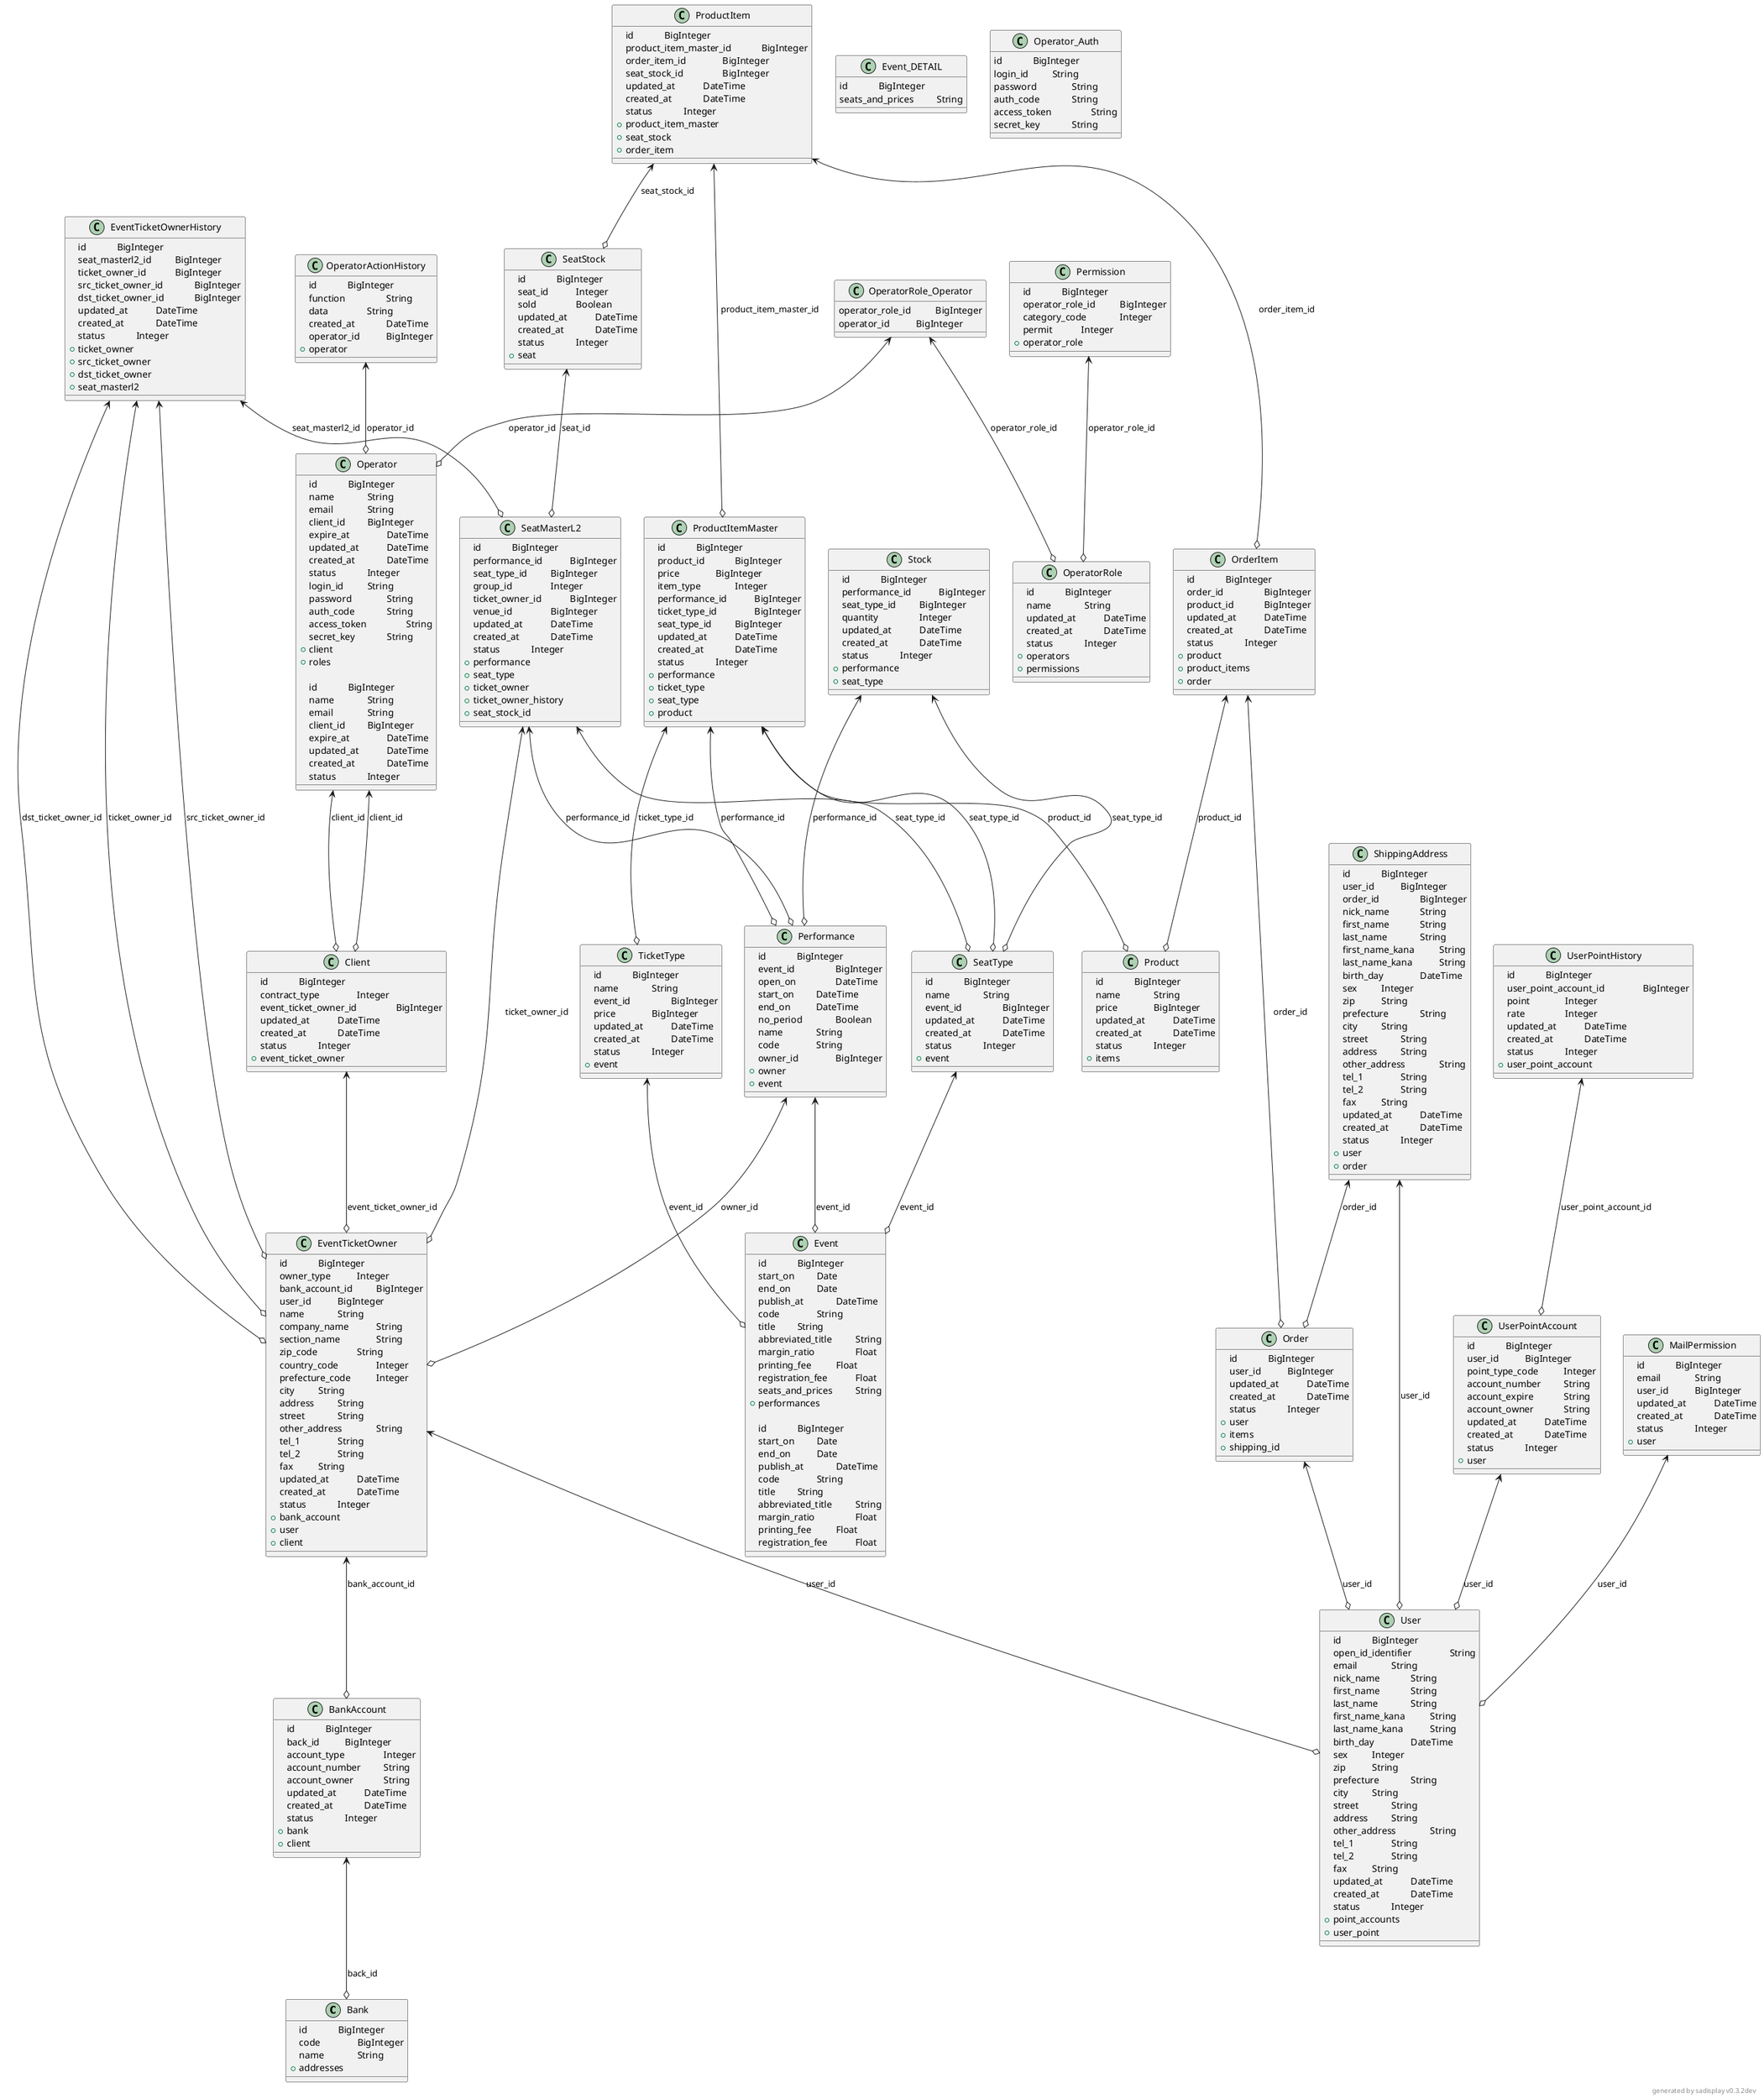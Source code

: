 @startuml
Class Bank {
	id 		BigInteger
	code 		BigInteger
	name 		String
	+		addresses

}

Class BankAccount {
	id 		BigInteger
	back_id 		BigInteger
	account_type 		Integer
	account_number 		String
	account_owner 		String
	updated_at 		DateTime
	created_at 		DateTime
	status 		Integer
	+		bank
	+		client

}

Class Client {
	id 		BigInteger
	contract_type 		Integer
	event_ticket_owner_id 		BigInteger
	updated_at 		DateTime
	created_at 		DateTime
	status 		Integer
	+		event_ticket_owner

}

Class Event {
	id 		BigInteger
	start_on 		Date
	end_on 		Date
	publish_at 		DateTime
	code 		String
	title 		String
	abbreviated_title 		String
	margin_ratio 		Float
	printing_fee 		Float
	registration_fee 		Float
	seats_and_prices 		String
	+		performances

}

Class EventTicketOwner {
	id 		BigInteger
	owner_type 		Integer
	bank_account_id 		BigInteger
	user_id 		BigInteger
	name 		String
	company_name 		String
	section_name 		String
	zip_code 		String
	country_code 		Integer
	prefecture_code 		Integer
	city 		String
	address 		String
	street 		String
	other_address 		String
	tel_1 		String
	tel_2 		String
	fax 		String
	updated_at 		DateTime
	created_at 		DateTime
	status 		Integer
	+		bank_account
	+		user
	+		client

}

Class EventTicketOwnerHistory {
	id 		BigInteger
	seat_masterl2_id 		BigInteger
	ticket_owner_id 		BigInteger
	src_ticket_owner_id 		BigInteger
	dst_ticket_owner_id 		BigInteger
	updated_at 		DateTime
	created_at 		DateTime
	status 		Integer
	+		ticket_owner
	+		src_ticket_owner
	+		dst_ticket_owner
	+		seat_masterl2

}

Class MailPermission {
	id 		BigInteger
	email 		String
	user_id 		BigInteger
	updated_at 		DateTime
	created_at 		DateTime
	status 		Integer
	+		user

}

Class Operator {
	id 		BigInteger
	name 		String
	email 		String
	client_id 		BigInteger
	expire_at 		DateTime
	updated_at 		DateTime
	created_at 		DateTime
	status 		Integer
	login_id 		String
	password 		String
	auth_code 		String
	access_token 		String
	secret_key 		String
	+		client
	+		roles

}

Class OperatorActionHistory {
	id 		BigInteger
	function 		String
	data 		String
	created_at 		DateTime
	operator_id 		BigInteger
	+		operator

}

Class OperatorRole {
	id 		BigInteger
	name 		String
	updated_at 		DateTime
	created_at 		DateTime
	status 		Integer
	+		operators
	+		permissions

}

Class Order {
	id 		BigInteger
	user_id 		BigInteger
	updated_at 		DateTime
	created_at 		DateTime
	status 		Integer
	+		user
	+		items
	+		shipping_id

}

Class OrderItem {
	id 		BigInteger
	order_id 		BigInteger
	product_id 		BigInteger
	updated_at 		DateTime
	created_at 		DateTime
	status 		Integer
	+		product
	+		product_items
	+		order

}

Class Performance {
	id 		BigInteger
	event_id 		BigInteger
	open_on 		DateTime
	start_on 		DateTime
	end_on 		DateTime
	no_period 		Boolean
	name 		String
	code 		String
	owner_id 		BigInteger
	+		owner
	+		event

}

Class Permission {
	id 		BigInteger
	operator_role_id 		BigInteger
	category_code 		Integer
	permit 		Integer
	+		operator_role

}

Class Product {
	id 		BigInteger
	name 		String
	price 		BigInteger
	updated_at 		DateTime
	created_at 		DateTime
	status 		Integer
	+		items

}

Class ProductItem {
	id 		BigInteger
	product_item_master_id 		BigInteger
	order_item_id 		BigInteger
	seat_stock_id 		BigInteger
	updated_at 		DateTime
	created_at 		DateTime
	status 		Integer
	+		product_item_master
	+		seat_stock
	+		order_item

}

Class ProductItemMaster {
	id 		BigInteger
	product_id 		BigInteger
	price 		BigInteger
	item_type 		Integer
	performance_id 		BigInteger
	ticket_type_id 		BigInteger
	seat_type_id 		BigInteger
	updated_at 		DateTime
	created_at 		DateTime
	status 		Integer
	+		performance
	+		ticket_type
	+		seat_type
	+		product

}

Class SeatMasterL2 {
	id 		BigInteger
	performance_id 		BigInteger
	seat_type_id 		BigInteger
	group_id 		Integer
	ticket_owner_id 		BigInteger
	venue_id 		BigInteger
	updated_at 		DateTime
	created_at 		DateTime
	status 		Integer
	+		performance
	+		seat_type
	+		ticket_owner
	+		ticket_owner_history
	+		seat_stock_id

}

Class SeatStock {
	id 		BigInteger
	seat_id 		Integer
	sold 		Boolean
	updated_at 		DateTime
	created_at 		DateTime
	status 		Integer
	+		seat

}

Class SeatType {
	id 		BigInteger
	name 		String
	event_id 		BigInteger
	updated_at 		DateTime
	created_at 		DateTime
	status 		Integer
	+		event

}

Class ShippingAddress {
	id 		BigInteger
	user_id 		BigInteger
	order_id 		BigInteger
	nick_name 		String
	first_name 		String
	last_name 		String
	first_name_kana 		String
	last_name_kana 		String
	birth_day 		DateTime
	sex 		Integer
	zip 		String
	prefecture 		String
	city 		String
	street 		String
	address 		String
	other_address 		String
	tel_1 		String
	tel_2 		String
	fax 		String
	updated_at 		DateTime
	created_at 		DateTime
	status 		Integer
	+		user
	+		order

}

Class Stock {
	id 		BigInteger
	performance_id 		BigInteger
	seat_type_id 		BigInteger
	quantity 		Integer
	updated_at 		DateTime
	created_at 		DateTime
	status 		Integer
	+		performance
	+		seat_type

}

Class TicketType {
	id 		BigInteger
	name 		String
	event_id 		BigInteger
	price 		BigInteger
	updated_at 		DateTime
	created_at 		DateTime
	status 		Integer
	+		event

}

Class User {
	id 		BigInteger
	open_id_identifier 		String
	email 		String
	nick_name 		String
	first_name 		String
	last_name 		String
	first_name_kana 		String
	last_name_kana 		String
	birth_day 		DateTime
	sex 		Integer
	zip 		String
	prefecture 		String
	city 		String
	street 		String
	address 		String
	other_address 		String
	tel_1 		String
	tel_2 		String
	fax 		String
	updated_at 		DateTime
	created_at 		DateTime
	status 		Integer
	+		point_accounts
	+		user_point

}

Class UserPointAccount {
	id 		BigInteger
	user_id 		BigInteger
	point_type_code 		Integer
	account_number 		String
	account_expire 		String
	account_owner 		String
	updated_at 		DateTime
	created_at 		DateTime
	status 		Integer
	+		user

}

Class UserPointHistory {
	id 		BigInteger
	user_point_account_id 		BigInteger
	point 		Integer
	rate 		Integer
	updated_at 		DateTime
	created_at 		DateTime
	status 		Integer
	+		user_point_account

}

Class Event_DETAIL {
	id 		BigInteger
	seats_and_prices 		String


}

Class Event {
	id 		BigInteger
	start_on 		Date
	end_on 		Date
	publish_at 		DateTime
	code 		String
	title 		String
	abbreviated_title 		String
	margin_ratio 		Float
	printing_fee 		Float
	registration_fee 		Float


}

Class Operator_Auth {
	id 		BigInteger
	login_id 		String
	password 		String
	auth_code 		String
	access_token 		String
	secret_key 		String


}

Class OperatorRole_Operator {
	operator_role_id 		BigInteger
	operator_id 		BigInteger


}

Class Operator {
	id 		BigInteger
	name 		String
	email 		String
	client_id 		BigInteger
	expire_at 		DateTime
	updated_at 		DateTime
	created_at 		DateTime
	status 		Integer


}

BankAccount <--o Bank: back_id

Client <--o EventTicketOwner: event_ticket_owner_id

EventTicketOwner <--o BankAccount: bank_account_id

EventTicketOwner <--o User: user_id

EventTicketOwnerHistory <--o SeatMasterL2: seat_masterl2_id

EventTicketOwnerHistory <--o EventTicketOwner: ticket_owner_id

EventTicketOwnerHistory <--o EventTicketOwner: src_ticket_owner_id

EventTicketOwnerHistory <--o EventTicketOwner: dst_ticket_owner_id

MailPermission <--o User: user_id

Operator <--o Client: client_id

OperatorActionHistory <--o Operator: operator_id

Order <--o User: user_id

OrderItem <--o Order: order_id

OrderItem <--o Product: product_id

Performance <--o Event: event_id

Performance <--o EventTicketOwner: owner_id

Permission <--o OperatorRole: operator_role_id

ProductItem <--o ProductItemMaster: product_item_master_id

ProductItem <--o OrderItem: order_item_id

ProductItem <--o SeatStock: seat_stock_id

ProductItemMaster <--o Product: product_id

ProductItemMaster <--o Performance: performance_id

ProductItemMaster <--o TicketType: ticket_type_id

ProductItemMaster <--o SeatType: seat_type_id

SeatMasterL2 <--o Performance: performance_id

SeatMasterL2 <--o SeatType: seat_type_id

SeatMasterL2 <--o EventTicketOwner: ticket_owner_id

SeatStock <--o SeatMasterL2: seat_id

SeatType <--o Event: event_id

ShippingAddress <--o User: user_id

ShippingAddress <--o Order: order_id

Stock <--o Performance: performance_id

Stock <--o SeatType: seat_type_id

TicketType <--o Event: event_id

UserPointAccount <--o User: user_id

UserPointHistory <--o UserPointAccount: user_point_account_id

OperatorRole_Operator <--o OperatorRole: operator_role_id

OperatorRole_Operator <--o Operator: operator_id

Operator <--o Client: client_id

right footer generated by sadisplay v0.3.2dev
@enduml